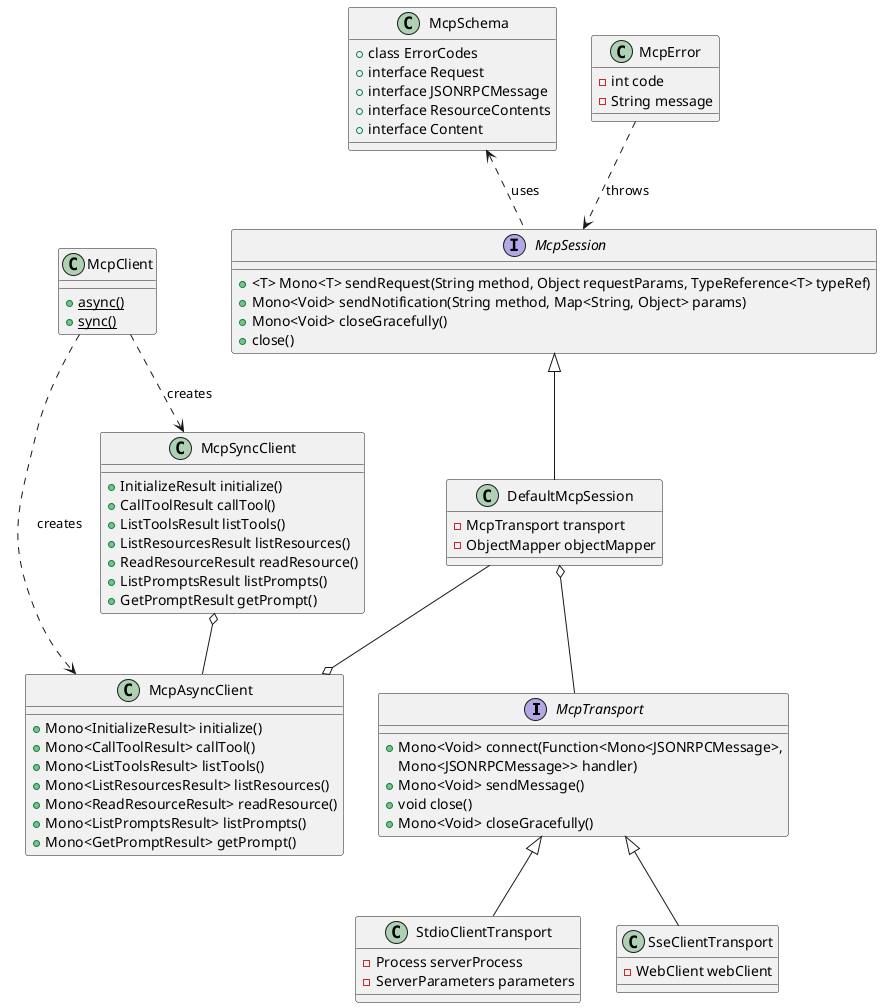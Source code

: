 @startuml Core Components

interface McpTransport {
  +Mono<Void> connect(Function<Mono<JSONRPCMessage>, 
                       Mono<JSONRPCMessage>> handler)
  +Mono<Void> sendMessage()
  +void close()
  +Mono<Void> closeGracefully()
}

interface McpSession {
  +<T> Mono<T> sendRequest(String method, Object requestParams, TypeReference<T> typeRef)
  +Mono<Void> sendNotification(String method, Map<String, Object> params)
  +Mono<Void> closeGracefully()
  +close()
}

class DefaultMcpSession {
  -McpTransport transport
  -ObjectMapper objectMapper
}

class McpClient {
  +{static} async()
  +{static} sync()
}

class McpAsyncClient {
  +Mono<InitializeResult> initialize()
  +Mono<CallToolResult> callTool()
  +Mono<ListToolsResult> listTools()
  +Mono<ListResourcesResult> listResources()
  +Mono<ReadResourceResult> readResource()
  +Mono<ListPromptsResult> listPrompts()
  +Mono<GetPromptResult> getPrompt()
}

class McpSyncClient {
  +InitializeResult initialize()
  +CallToolResult callTool()
  +ListToolsResult listTools()
  +ListResourcesResult listResources()
  +ReadResourceResult readResource()
  +ListPromptsResult listPrompts()
  +GetPromptResult getPrompt()
}

class StdioClientTransport {
  -Process serverProcess
  -ServerParameters parameters
}

class SseClientTransport {
  -WebClient webClient
}

class McpSchema {
  +class ErrorCodes
  +interface Request
  +interface JSONRPCMessage
  +interface ResourceContents
  +interface Content
}

class McpError {
  -int code
  -String message
}

McpTransport <|-- StdioClientTransport
McpTransport <|-- SseClientTransport
McpSession <|-- DefaultMcpSession
DefaultMcpSession --o McpAsyncClient
McpClient ..> McpAsyncClient : creates
McpClient ..> McpSyncClient : creates
McpSyncClient o-- McpAsyncClient
DefaultMcpSession o-- McpTransport
McpSchema <.. McpSession : uses
McpError ..> McpSession : throws

@enduml

@startuml Message Flow

package "MCP Schema" {
  interface JSONRPCMessage {
    +String jsonrpc()
  }
  
  interface Request {
  }
  
  class InitializeRequest
  class CallToolRequest
  class CreateMessageRequest
  class CompleteRequest
  class GetPromptRequest
}

package "Resource Types" {
  interface ResourceContents {
    +String uri()
    +String mimeType()
  }
  
  class TextResourceContents
  class BlobResourceContents
  
  interface Content {
    +String type()
  }
  
  class TextContent
  class ImageContent
  class EmbeddedResource
}

JSONRPCMessage <|.. Request
Request <|.. InitializeRequest
Request <|.. CallToolRequest
Request <|.. CreateMessageRequest
Request <|.. CompleteRequest
Request <|.. GetPromptRequest

ResourceContents <|.. TextResourceContents
ResourceContents <|.. BlobResourceContents

Content <|.. TextContent
Content <|.. ImageContent
Content <|.. EmbeddedResource

@enduml
